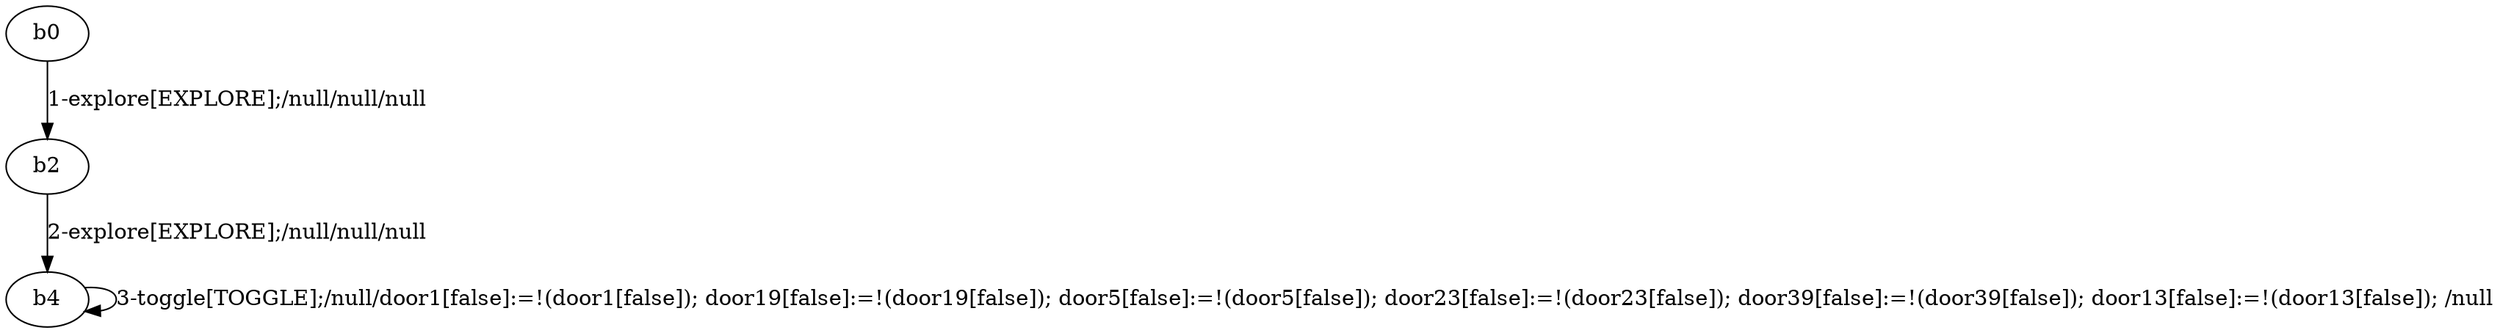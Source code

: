 # Total number of goals covered by this test: 1
# b4 --> b4

digraph g {
"b0" -> "b2" [label = "1-explore[EXPLORE];/null/null/null"];
"b2" -> "b4" [label = "2-explore[EXPLORE];/null/null/null"];
"b4" -> "b4" [label = "3-toggle[TOGGLE];/null/door1[false]:=!(door1[false]); door19[false]:=!(door19[false]); door5[false]:=!(door5[false]); door23[false]:=!(door23[false]); door39[false]:=!(door39[false]); door13[false]:=!(door13[false]); /null"];
}